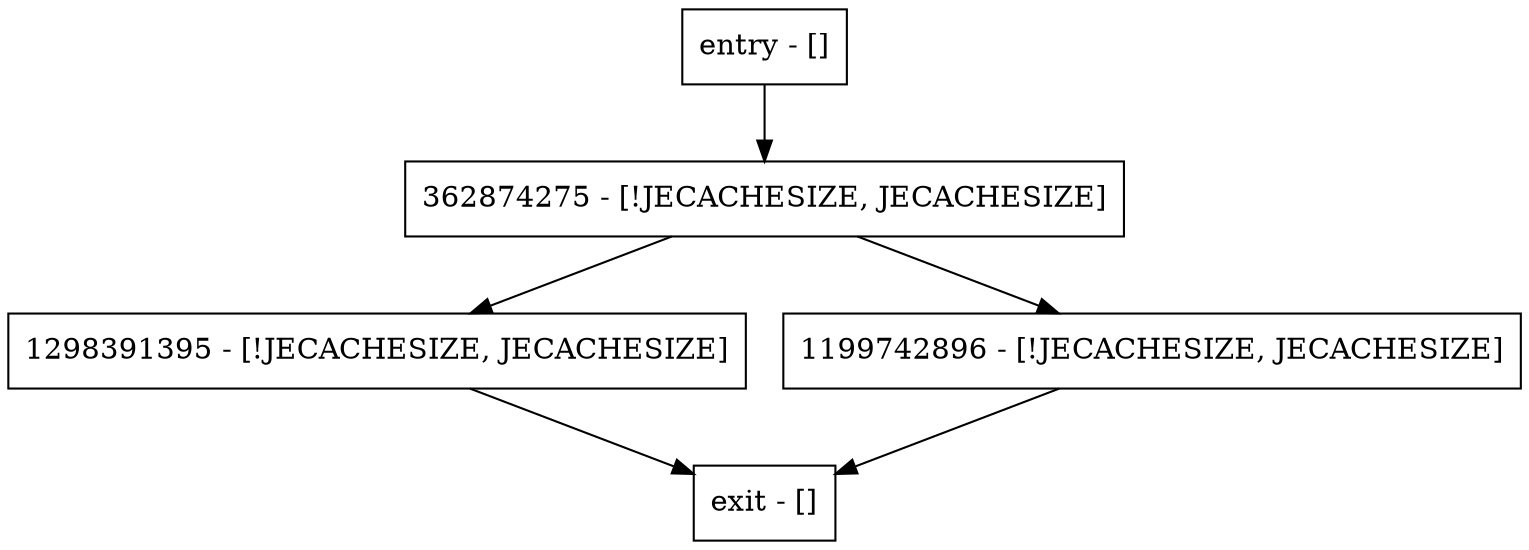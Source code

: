 digraph typeForDbName {
node [shape=record];
entry [label="entry - []"];
exit [label="exit - []"];
1298391395 [label="1298391395 - [!JECACHESIZE, JECACHESIZE]"];
1199742896 [label="1199742896 - [!JECACHESIZE, JECACHESIZE]"];
362874275 [label="362874275 - [!JECACHESIZE, JECACHESIZE]"];
entry;
exit;
entry -> 362874275;
1298391395 -> exit;
1199742896 -> exit;
362874275 -> 1298391395;
362874275 -> 1199742896;
}
